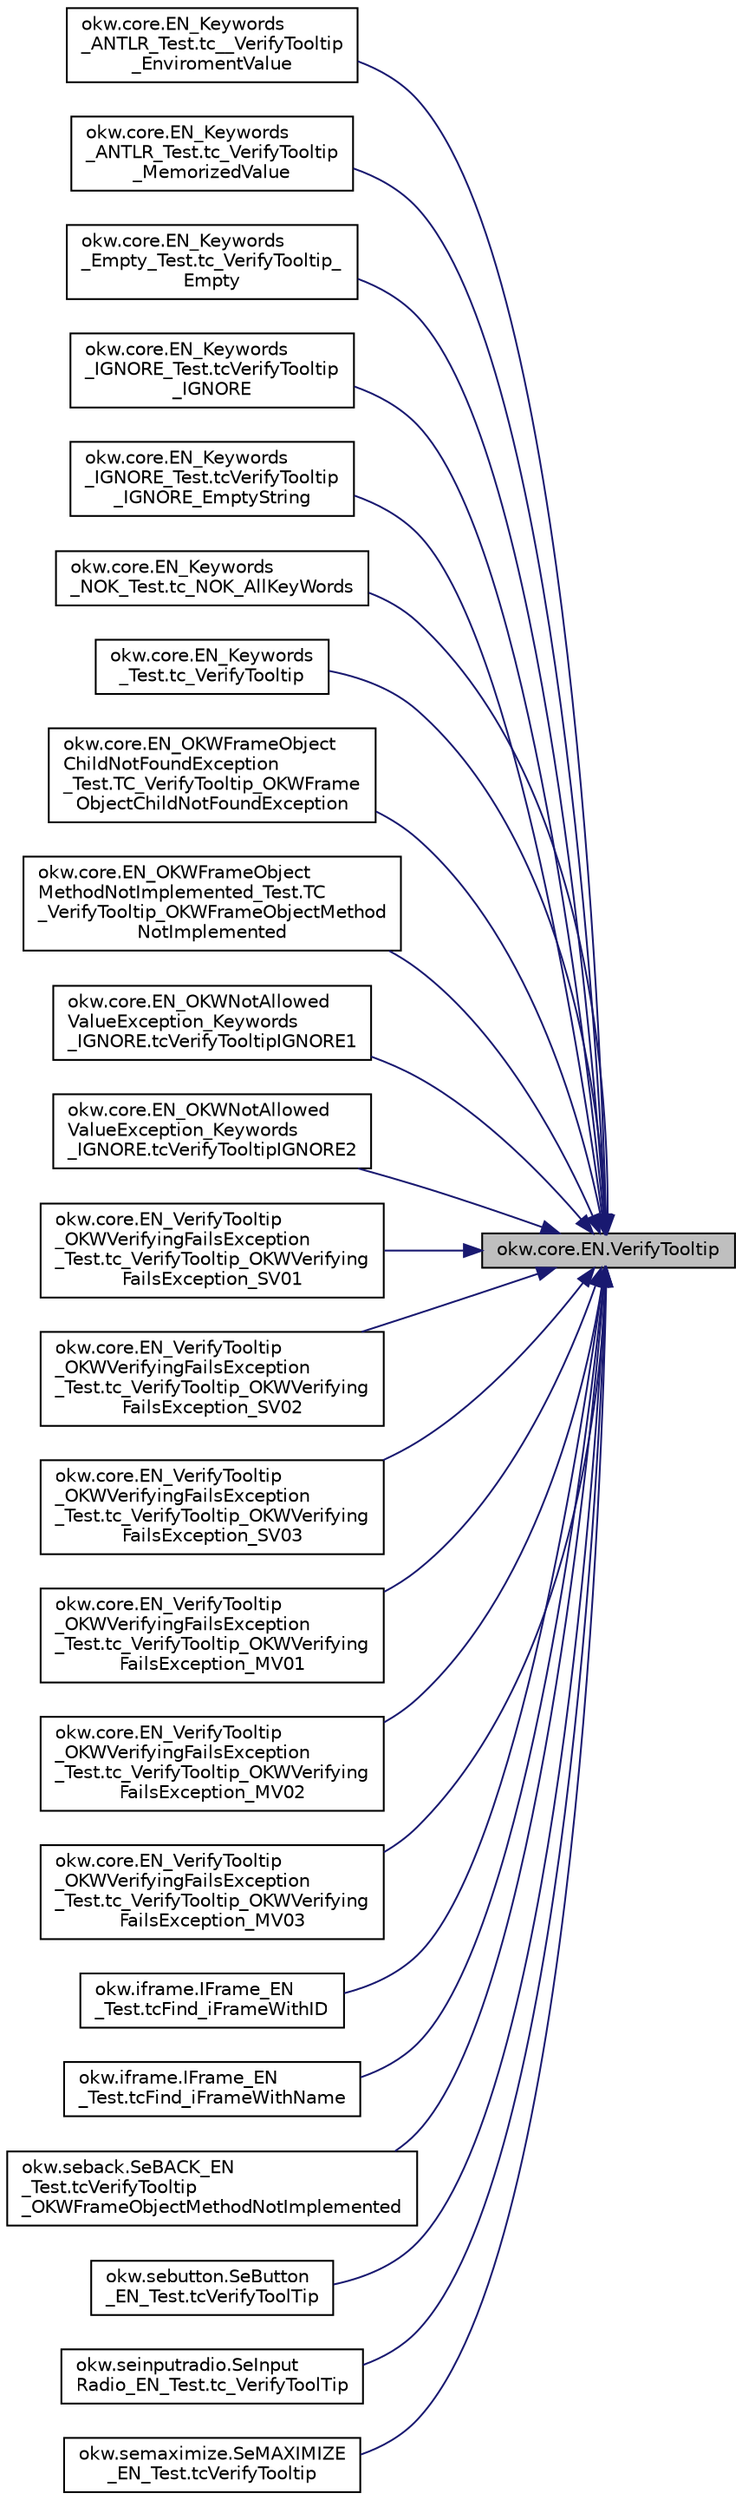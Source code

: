 digraph "okw.core.EN.VerifyTooltip"
{
 // INTERACTIVE_SVG=YES
 // LATEX_PDF_SIZE
  edge [fontname="Helvetica",fontsize="10",labelfontname="Helvetica",labelfontsize="10"];
  node [fontname="Helvetica",fontsize="10",shape=record];
  rankdir="RL";
  Node3681 [label="okw.core.EN.VerifyTooltip",height=0.2,width=0.4,color="black", fillcolor="grey75", style="filled", fontcolor="black",tooltip="Prüft den Tooltip-Text eines Objektes."];
  Node3681 -> Node3682 [dir="back",color="midnightblue",fontsize="10",style="solid",fontname="Helvetica"];
  Node3682 [label="okw.core.EN_Keywords\l_ANTLR_Test.tc__VerifyTooltip\l_EnviromentValue",height=0.2,width=0.4,color="black", fillcolor="white", style="filled",URL="$classokw_1_1core_1_1_e_n___keywords___a_n_t_l_r___test.html#a4ad606615476d86141bdb598f2c21666",tooltip=" "];
  Node3681 -> Node3683 [dir="back",color="midnightblue",fontsize="10",style="solid",fontname="Helvetica"];
  Node3683 [label="okw.core.EN_Keywords\l_ANTLR_Test.tc_VerifyTooltip\l_MemorizedValue",height=0.2,width=0.4,color="black", fillcolor="white", style="filled",URL="$classokw_1_1core_1_1_e_n___keywords___a_n_t_l_r___test.html#af6fc2eaf63a00647e7cf20878a2b7536",tooltip=" "];
  Node3681 -> Node3684 [dir="back",color="midnightblue",fontsize="10",style="solid",fontname="Helvetica"];
  Node3684 [label="okw.core.EN_Keywords\l_Empty_Test.tc_VerifyTooltip_\lEmpty",height=0.2,width=0.4,color="black", fillcolor="white", style="filled",URL="$classokw_1_1core_1_1_e_n___keywords___empty___test.html#a9fc53dc3dc66074ac611851720cb9a94",tooltip="Prüft \"${EMPTY}\" für das Schlüsselwort VerifyValue(string,string)"];
  Node3681 -> Node3685 [dir="back",color="midnightblue",fontsize="10",style="solid",fontname="Helvetica"];
  Node3685 [label="okw.core.EN_Keywords\l_IGNORE_Test.tcVerifyTooltip\l_IGNORE",height=0.2,width=0.4,color="black", fillcolor="white", style="filled",URL="$classokw_1_1core_1_1_e_n___keywords___i_g_n_o_r_e___test.html#aaa254c68e91fda79f5c89f00701ab867",tooltip=" "];
  Node3681 -> Node3686 [dir="back",color="midnightblue",fontsize="10",style="solid",fontname="Helvetica"];
  Node3686 [label="okw.core.EN_Keywords\l_IGNORE_Test.tcVerifyTooltip\l_IGNORE_EmptyString",height=0.2,width=0.4,color="black", fillcolor="white", style="filled",URL="$classokw_1_1core_1_1_e_n___keywords___i_g_n_o_r_e___test.html#ac3eae8ec7b4e04855ee49375c469f6d6",tooltip=" "];
  Node3681 -> Node3687 [dir="back",color="midnightblue",fontsize="10",style="solid",fontname="Helvetica"];
  Node3687 [label="okw.core.EN_Keywords\l_NOK_Test.tc_NOK_AllKeyWords",height=0.2,width=0.4,color="black", fillcolor="white", style="filled",URL="$classokw_1_1core_1_1_e_n___keywords___n_o_k___test.html#a81a960a2341dfb0e27da7871291c84dc",tooltip="Prüft methoden aufruf für einen einfachen Click."];
  Node3681 -> Node3688 [dir="back",color="midnightblue",fontsize="10",style="solid",fontname="Helvetica"];
  Node3688 [label="okw.core.EN_Keywords\l_Test.tc_VerifyTooltip",height=0.2,width=0.4,color="black", fillcolor="white", style="filled",URL="$classokw_1_1core_1_1_e_n___keywords___test.html#acd9fb68b19c937fd107640c6fd56338c",tooltip="\"Normaler\" Testfall für das Schlüsselwort VerifyCaption."];
  Node3681 -> Node3689 [dir="back",color="midnightblue",fontsize="10",style="solid",fontname="Helvetica"];
  Node3689 [label="okw.core.EN_OKWFrameObject\lChildNotFoundException\l_Test.TC_VerifyTooltip_OKWFrame\lObjectChildNotFoundException",height=0.2,width=0.4,color="black", fillcolor="white", style="filled",URL="$classokw_1_1core_1_1_e_n___o_k_w_frame_object_child_not_found_exception___test.html#ac46576609538e5edf8dd2265dd8306c6",tooltip="Prüft ob die Ausnahme OKWFrameObjectChildNotFoundException durch die LFC-VerifyValue ausgelöst wird,..."];
  Node3681 -> Node3690 [dir="back",color="midnightblue",fontsize="10",style="solid",fontname="Helvetica"];
  Node3690 [label="okw.core.EN_OKWFrameObject\lMethodNotImplemented_Test.TC\l_VerifyTooltip_OKWFrameObjectMethod\lNotImplemented",height=0.2,width=0.4,color="black", fillcolor="white", style="filled",URL="$classokw_1_1core_1_1_e_n___o_k_w_frame_object_method_not_implemented___test.html#a2d83a9bb5ad1bf7e685a32a558aaa0bc",tooltip="Prüft ob die Ausnahme OKWFrameObjectMethodNotImplemented von VerifyTooltip( FN, ExpVal ) ausgelöst wi..."];
  Node3681 -> Node3691 [dir="back",color="midnightblue",fontsize="10",style="solid",fontname="Helvetica"];
  Node3691 [label="okw.core.EN_OKWNotAllowed\lValueException_Keywords\l_IGNORE.tcVerifyTooltipIGNORE1",height=0.2,width=0.4,color="black", fillcolor="white", style="filled",URL="$classokw_1_1core_1_1_e_n___o_k_w_not_allowed_value_exception___keywords___i_g_n_o_r_e.html#a4631339fd8d3fa1a2b5975e33bcf3f1d",tooltip="Prüft ob \"${IGNORE} \" die Ausnahme okw.exceptions.OKWNotAllowedValueException auslöst."];
  Node3681 -> Node3692 [dir="back",color="midnightblue",fontsize="10",style="solid",fontname="Helvetica"];
  Node3692 [label="okw.core.EN_OKWNotAllowed\lValueException_Keywords\l_IGNORE.tcVerifyTooltipIGNORE2",height=0.2,width=0.4,color="black", fillcolor="white", style="filled",URL="$classokw_1_1core_1_1_e_n___o_k_w_not_allowed_value_exception___keywords___i_g_n_o_r_e.html#a3fecf3a3667a64f92cc8abcdd772c8e5",tooltip="Prüft ob \"\"${IGNORE}${TCN}\" die Ausnahme okw.exceptions.OKWNotAllowedValueException auslöst."];
  Node3681 -> Node3693 [dir="back",color="midnightblue",fontsize="10",style="solid",fontname="Helvetica"];
  Node3693 [label="okw.core.EN_VerifyTooltip\l_OKWVerifyingFailsException\l_Test.tc_VerifyTooltip_OKWVerifying\lFailsException_SV01",height=0.2,width=0.4,color="black", fillcolor="white", style="filled",URL="$classokw_1_1core_1_1_e_n___verify_tooltip___o_k_w_verifying_fails_exception___test.html#a4154573bd2215db32edeab3e4d3cd2c6",tooltip="Prüft, ob die Ausnahme OKWVerifyingFailsException bei einem Soll/Ist-Vergleich ausgelöst wird."];
  Node3681 -> Node3694 [dir="back",color="midnightblue",fontsize="10",style="solid",fontname="Helvetica"];
  Node3694 [label="okw.core.EN_VerifyTooltip\l_OKWVerifyingFailsException\l_Test.tc_VerifyTooltip_OKWVerifying\lFailsException_SV02",height=0.2,width=0.4,color="black", fillcolor="white", style="filled",URL="$classokw_1_1core_1_1_e_n___verify_tooltip___o_k_w_verifying_fails_exception___test.html#a093e47d359d7d27c4bcf18be036d31c6",tooltip="Prüft, ob die Ausnahme OKWVerifyingFailsException bei einem Soll/Ist-Vergleich ausgelöst wird."];
  Node3681 -> Node3695 [dir="back",color="midnightblue",fontsize="10",style="solid",fontname="Helvetica"];
  Node3695 [label="okw.core.EN_VerifyTooltip\l_OKWVerifyingFailsException\l_Test.tc_VerifyTooltip_OKWVerifying\lFailsException_SV03",height=0.2,width=0.4,color="black", fillcolor="white", style="filled",URL="$classokw_1_1core_1_1_e_n___verify_tooltip___o_k_w_verifying_fails_exception___test.html#a5836eb0c73c157dd641ca7018f26b2c3",tooltip="Prüft, ob die Ausnahme OKWVerifyingFailsException bei einem Soll/Ist-Vergleich ausgelöst wird."];
  Node3681 -> Node3696 [dir="back",color="midnightblue",fontsize="10",style="solid",fontname="Helvetica"];
  Node3696 [label="okw.core.EN_VerifyTooltip\l_OKWVerifyingFailsException\l_Test.tc_VerifyTooltip_OKWVerifying\lFailsException_MV01",height=0.2,width=0.4,color="black", fillcolor="white", style="filled",URL="$classokw_1_1core_1_1_e_n___verify_tooltip___o_k_w_verifying_fails_exception___test.html#afd2d3f8ba38ae6d7cd04aecbd34d62e8",tooltip="Prüft, ob die Ausnahme OKWVerifyingFailsException bei einem Soll/Ist-Vergleich ausgelöst wird."];
  Node3681 -> Node3697 [dir="back",color="midnightblue",fontsize="10",style="solid",fontname="Helvetica"];
  Node3697 [label="okw.core.EN_VerifyTooltip\l_OKWVerifyingFailsException\l_Test.tc_VerifyTooltip_OKWVerifying\lFailsException_MV02",height=0.2,width=0.4,color="black", fillcolor="white", style="filled",URL="$classokw_1_1core_1_1_e_n___verify_tooltip___o_k_w_verifying_fails_exception___test.html#a5c0d99347013a0d2de1b9687a6471364",tooltip="Prüft, ob die Ausnahme OKWVerifyingFailsException bei einem Soll/Ist-Vergleich ausgelöst wird."];
  Node3681 -> Node3698 [dir="back",color="midnightblue",fontsize="10",style="solid",fontname="Helvetica"];
  Node3698 [label="okw.core.EN_VerifyTooltip\l_OKWVerifyingFailsException\l_Test.tc_VerifyTooltip_OKWVerifying\lFailsException_MV03",height=0.2,width=0.4,color="black", fillcolor="white", style="filled",URL="$classokw_1_1core_1_1_e_n___verify_tooltip___o_k_w_verifying_fails_exception___test.html#aa8e11ade33902ea207796749753d42d8",tooltip="Prüft, ob die Ausnahme OKWVerifyingFailsException bei einem Soll/Ist-Vergleich ausgelöst wird."];
  Node3681 -> Node3699 [dir="back",color="midnightblue",fontsize="10",style="solid",fontname="Helvetica"];
  Node3699 [label="okw.iframe.IFrame_EN\l_Test.tcFind_iFrameWithID",height=0.2,width=0.4,color="black", fillcolor="white", style="filled",URL="$classokw_1_1iframe_1_1_i_frame___e_n___test.html#adee33017452489e5a0ef80aaafb626cc",tooltip="Testet die Implementierung des Schlüsselwortes ClickOn( FN ) für Klasse SeBACK ."];
  Node3681 -> Node3700 [dir="back",color="midnightblue",fontsize="10",style="solid",fontname="Helvetica"];
  Node3700 [label="okw.iframe.IFrame_EN\l_Test.tcFind_iFrameWithName",height=0.2,width=0.4,color="black", fillcolor="white", style="filled",URL="$classokw_1_1iframe_1_1_i_frame___e_n___test.html#aab35fb15a8b81f6ff5ac834683b47b7d",tooltip="Testet die Implementierung des Schlüsselwortes ClickOn( FN ) für Klasse SeBACK ."];
  Node3681 -> Node3701 [dir="back",color="midnightblue",fontsize="10",style="solid",fontname="Helvetica"];
  Node3701 [label="okw.seback.SeBACK_EN\l_Test.tcVerifyTooltip\l_OKWFrameObjectMethodNotImplemented",height=0.2,width=0.4,color="black", fillcolor="white", style="filled",URL="$classokw_1_1seback_1_1_se_b_a_c_k___e_n___test.html#a73262d4d2e6a76abf88772d52a116846",tooltip="Test des Schlüsselwortes \"VerifyTooltip( FN, ExpVal ) für SeBACK."];
  Node3681 -> Node3702 [dir="back",color="midnightblue",fontsize="10",style="solid",fontname="Helvetica"];
  Node3702 [label="okw.sebutton.SeButton\l_EN_Test.tcVerifyToolTip",height=0.2,width=0.4,color="black", fillcolor="white", style="filled",URL="$classokw_1_1sebutton_1_1_se_button___e_n___test.html#a3c0bda196d93ffad013a52a7e4e8ad6b",tooltip="Test des Schlüsselwortes VerifyToolTip für den GUI-Adapter SeButton."];
  Node3681 -> Node3703 [dir="back",color="midnightblue",fontsize="10",style="solid",fontname="Helvetica"];
  Node3703 [label="okw.seinputradio.SeInput\lRadio_EN_Test.tc_VerifyToolTip",height=0.2,width=0.4,color="black", fillcolor="white", style="filled",URL="$classokw_1_1seinputradio_1_1_se_input_radio___e_n___test.html#a4f95c220c0bd0f4090fafff529fcfdc3",tooltip="Test des Schlüsselwortes VerifyToolTip für den GUI-Adapter SeInputRadio."];
  Node3681 -> Node3704 [dir="back",color="midnightblue",fontsize="10",style="solid",fontname="Helvetica"];
  Node3704 [label="okw.semaximize.SeMAXIMIZE\l_EN_Test.tcVerifyTooltip",height=0.2,width=0.4,color="black", fillcolor="white", style="filled",URL="$classokw_1_1semaximize_1_1_se_m_a_x_i_m_i_z_e___e_n___test.html#afd5d58d8fb1b537a6f1a4a1bb1b8dded",tooltip="Test des Schlüsselwortes \"VerifyTooltip( FN, ExpVal ) für SeMAXIMIZE."];
}
